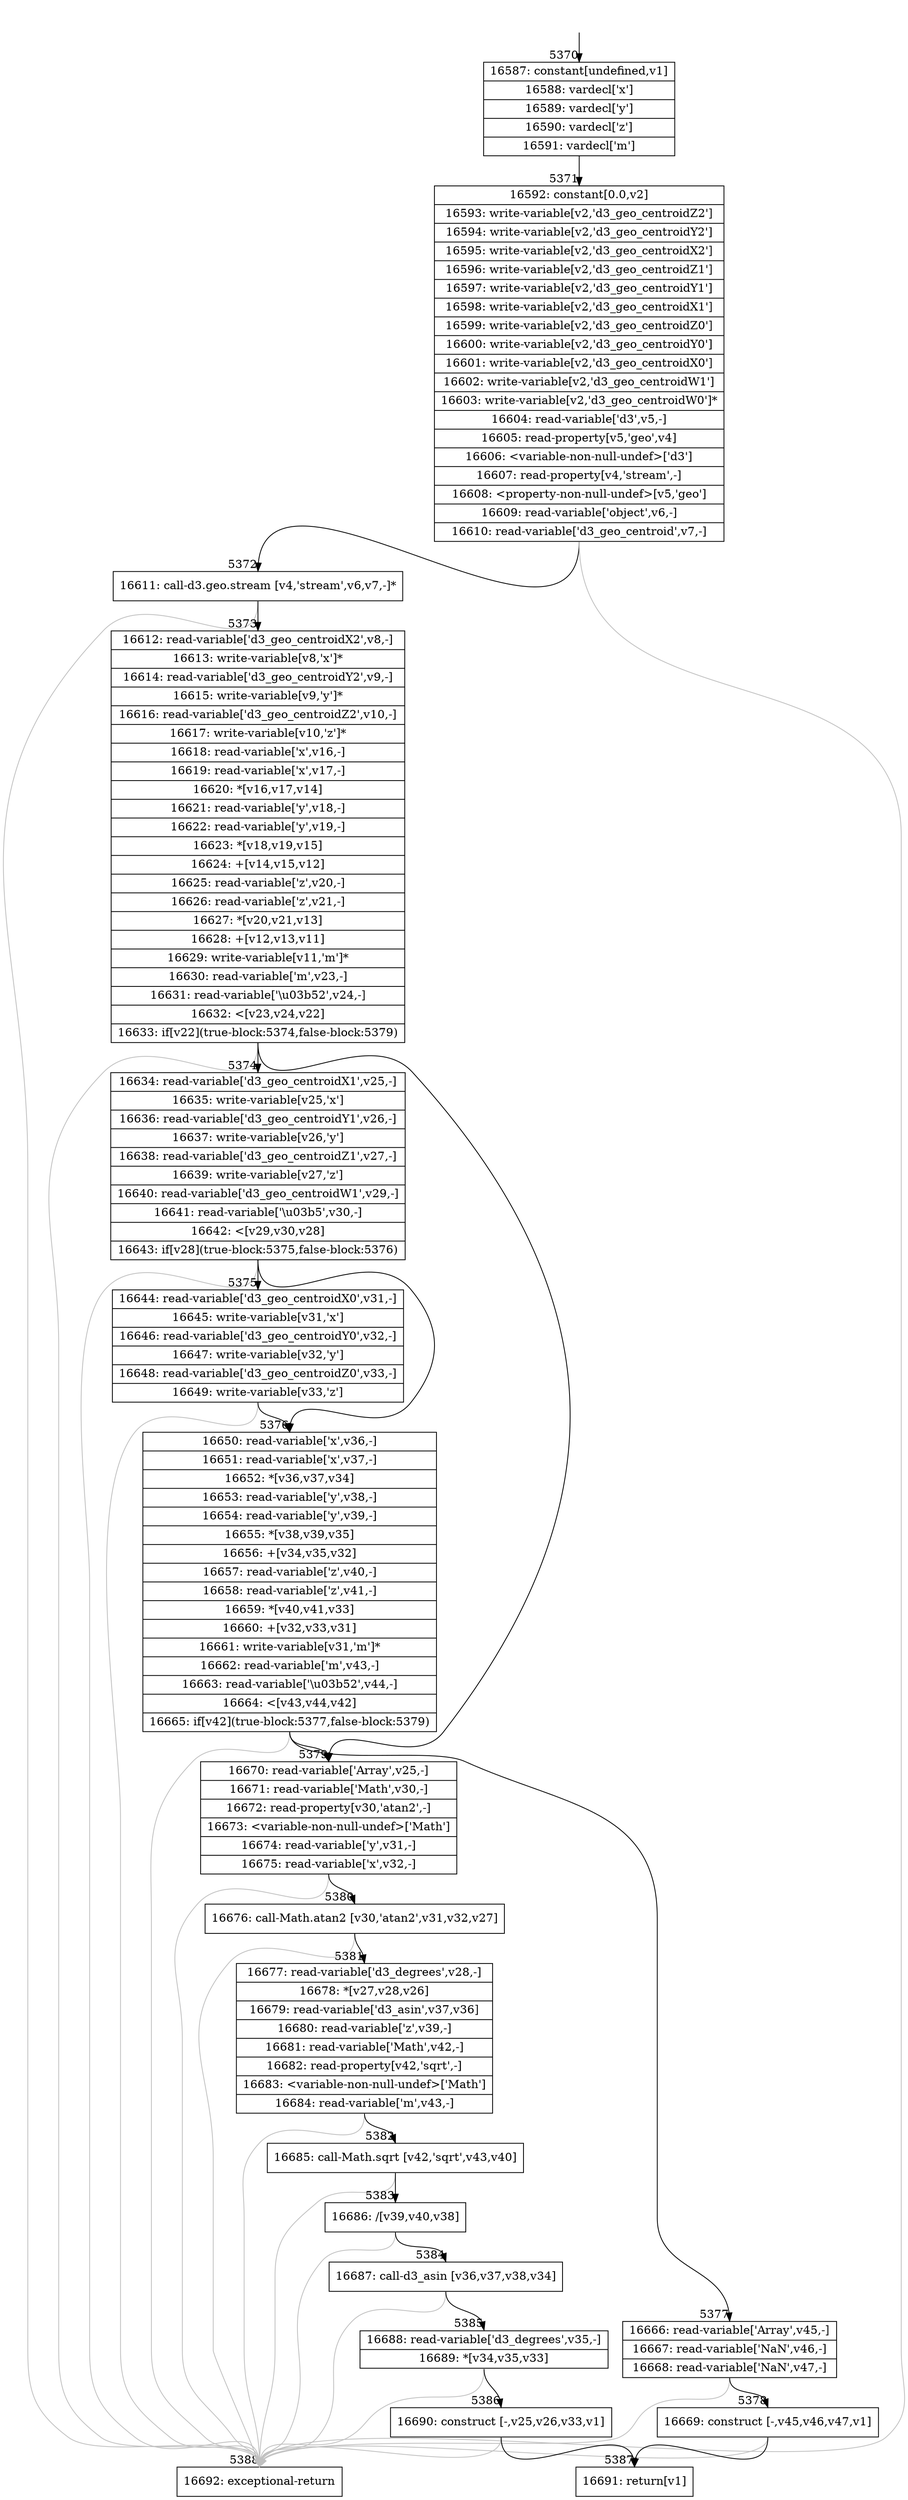 digraph {
rankdir="TD"
BB_entry511[shape=none,label=""];
BB_entry511 -> BB5370 [tailport=s, headport=n, headlabel="    5370"]
BB5370 [shape=record label="{16587: constant[undefined,v1]|16588: vardecl['x']|16589: vardecl['y']|16590: vardecl['z']|16591: vardecl['m']}" ] 
BB5370 -> BB5371 [tailport=s, headport=n, headlabel="      5371"]
BB5371 [shape=record label="{16592: constant[0.0,v2]|16593: write-variable[v2,'d3_geo_centroidZ2']|16594: write-variable[v2,'d3_geo_centroidY2']|16595: write-variable[v2,'d3_geo_centroidX2']|16596: write-variable[v2,'d3_geo_centroidZ1']|16597: write-variable[v2,'d3_geo_centroidY1']|16598: write-variable[v2,'d3_geo_centroidX1']|16599: write-variable[v2,'d3_geo_centroidZ0']|16600: write-variable[v2,'d3_geo_centroidY0']|16601: write-variable[v2,'d3_geo_centroidX0']|16602: write-variable[v2,'d3_geo_centroidW1']|16603: write-variable[v2,'d3_geo_centroidW0']*|16604: read-variable['d3',v5,-]|16605: read-property[v5,'geo',v4]|16606: \<variable-non-null-undef\>['d3']|16607: read-property[v4,'stream',-]|16608: \<property-non-null-undef\>[v5,'geo']|16609: read-variable['object',v6,-]|16610: read-variable['d3_geo_centroid',v7,-]}" ] 
BB5371 -> BB5372 [tailport=s, headport=n, headlabel="      5372"]
BB5371 -> BB5388 [tailport=s, headport=n, color=gray, headlabel="      5388"]
BB5372 [shape=record label="{16611: call-d3.geo.stream [v4,'stream',v6,v7,-]*}" ] 
BB5372 -> BB5373 [tailport=s, headport=n, headlabel="      5373"]
BB5372 -> BB5388 [tailport=s, headport=n, color=gray]
BB5373 [shape=record label="{16612: read-variable['d3_geo_centroidX2',v8,-]|16613: write-variable[v8,'x']*|16614: read-variable['d3_geo_centroidY2',v9,-]|16615: write-variable[v9,'y']*|16616: read-variable['d3_geo_centroidZ2',v10,-]|16617: write-variable[v10,'z']*|16618: read-variable['x',v16,-]|16619: read-variable['x',v17,-]|16620: *[v16,v17,v14]|16621: read-variable['y',v18,-]|16622: read-variable['y',v19,-]|16623: *[v18,v19,v15]|16624: +[v14,v15,v12]|16625: read-variable['z',v20,-]|16626: read-variable['z',v21,-]|16627: *[v20,v21,v13]|16628: +[v12,v13,v11]|16629: write-variable[v11,'m']*|16630: read-variable['m',v23,-]|16631: read-variable['\\u03b52',v24,-]|16632: \<[v23,v24,v22]|16633: if[v22](true-block:5374,false-block:5379)}" ] 
BB5373 -> BB5374 [tailport=s, headport=n, headlabel="      5374"]
BB5373 -> BB5379 [tailport=s, headport=n, headlabel="      5379"]
BB5373 -> BB5388 [tailport=s, headport=n, color=gray]
BB5374 [shape=record label="{16634: read-variable['d3_geo_centroidX1',v25,-]|16635: write-variable[v25,'x']|16636: read-variable['d3_geo_centroidY1',v26,-]|16637: write-variable[v26,'y']|16638: read-variable['d3_geo_centroidZ1',v27,-]|16639: write-variable[v27,'z']|16640: read-variable['d3_geo_centroidW1',v29,-]|16641: read-variable['\\u03b5',v30,-]|16642: \<[v29,v30,v28]|16643: if[v28](true-block:5375,false-block:5376)}" ] 
BB5374 -> BB5375 [tailport=s, headport=n, headlabel="      5375"]
BB5374 -> BB5376 [tailport=s, headport=n, headlabel="      5376"]
BB5374 -> BB5388 [tailport=s, headport=n, color=gray]
BB5375 [shape=record label="{16644: read-variable['d3_geo_centroidX0',v31,-]|16645: write-variable[v31,'x']|16646: read-variable['d3_geo_centroidY0',v32,-]|16647: write-variable[v32,'y']|16648: read-variable['d3_geo_centroidZ0',v33,-]|16649: write-variable[v33,'z']}" ] 
BB5375 -> BB5376 [tailport=s, headport=n]
BB5375 -> BB5388 [tailport=s, headport=n, color=gray]
BB5376 [shape=record label="{16650: read-variable['x',v36,-]|16651: read-variable['x',v37,-]|16652: *[v36,v37,v34]|16653: read-variable['y',v38,-]|16654: read-variable['y',v39,-]|16655: *[v38,v39,v35]|16656: +[v34,v35,v32]|16657: read-variable['z',v40,-]|16658: read-variable['z',v41,-]|16659: *[v40,v41,v33]|16660: +[v32,v33,v31]|16661: write-variable[v31,'m']*|16662: read-variable['m',v43,-]|16663: read-variable['\\u03b52',v44,-]|16664: \<[v43,v44,v42]|16665: if[v42](true-block:5377,false-block:5379)}" ] 
BB5376 -> BB5377 [tailport=s, headport=n, headlabel="      5377"]
BB5376 -> BB5379 [tailport=s, headport=n]
BB5376 -> BB5388 [tailport=s, headport=n, color=gray]
BB5377 [shape=record label="{16666: read-variable['Array',v45,-]|16667: read-variable['NaN',v46,-]|16668: read-variable['NaN',v47,-]}" ] 
BB5377 -> BB5378 [tailport=s, headport=n, headlabel="      5378"]
BB5377 -> BB5388 [tailport=s, headport=n, color=gray]
BB5378 [shape=record label="{16669: construct [-,v45,v46,v47,v1]}" ] 
BB5378 -> BB5387 [tailport=s, headport=n, headlabel="      5387"]
BB5378 -> BB5388 [tailport=s, headport=n, color=gray]
BB5379 [shape=record label="{16670: read-variable['Array',v25,-]|16671: read-variable['Math',v30,-]|16672: read-property[v30,'atan2',-]|16673: \<variable-non-null-undef\>['Math']|16674: read-variable['y',v31,-]|16675: read-variable['x',v32,-]}" ] 
BB5379 -> BB5380 [tailport=s, headport=n, headlabel="      5380"]
BB5379 -> BB5388 [tailport=s, headport=n, color=gray]
BB5380 [shape=record label="{16676: call-Math.atan2 [v30,'atan2',v31,v32,v27]}" ] 
BB5380 -> BB5381 [tailport=s, headport=n, headlabel="      5381"]
BB5380 -> BB5388 [tailport=s, headport=n, color=gray]
BB5381 [shape=record label="{16677: read-variable['d3_degrees',v28,-]|16678: *[v27,v28,v26]|16679: read-variable['d3_asin',v37,v36]|16680: read-variable['z',v39,-]|16681: read-variable['Math',v42,-]|16682: read-property[v42,'sqrt',-]|16683: \<variable-non-null-undef\>['Math']|16684: read-variable['m',v43,-]}" ] 
BB5381 -> BB5382 [tailport=s, headport=n, headlabel="      5382"]
BB5381 -> BB5388 [tailport=s, headport=n, color=gray]
BB5382 [shape=record label="{16685: call-Math.sqrt [v42,'sqrt',v43,v40]}" ] 
BB5382 -> BB5383 [tailport=s, headport=n, headlabel="      5383"]
BB5382 -> BB5388 [tailport=s, headport=n, color=gray]
BB5383 [shape=record label="{16686: /[v39,v40,v38]}" ] 
BB5383 -> BB5384 [tailport=s, headport=n, headlabel="      5384"]
BB5383 -> BB5388 [tailport=s, headport=n, color=gray]
BB5384 [shape=record label="{16687: call-d3_asin [v36,v37,v38,v34]}" ] 
BB5384 -> BB5385 [tailport=s, headport=n, headlabel="      5385"]
BB5384 -> BB5388 [tailport=s, headport=n, color=gray]
BB5385 [shape=record label="{16688: read-variable['d3_degrees',v35,-]|16689: *[v34,v35,v33]}" ] 
BB5385 -> BB5386 [tailport=s, headport=n, headlabel="      5386"]
BB5385 -> BB5388 [tailport=s, headport=n, color=gray]
BB5386 [shape=record label="{16690: construct [-,v25,v26,v33,v1]}" ] 
BB5386 -> BB5387 [tailport=s, headport=n]
BB5386 -> BB5388 [tailport=s, headport=n, color=gray]
BB5387 [shape=record label="{16691: return[v1]}" ] 
BB5388 [shape=record label="{16692: exceptional-return}" ] 
//#$~ 3138
}
